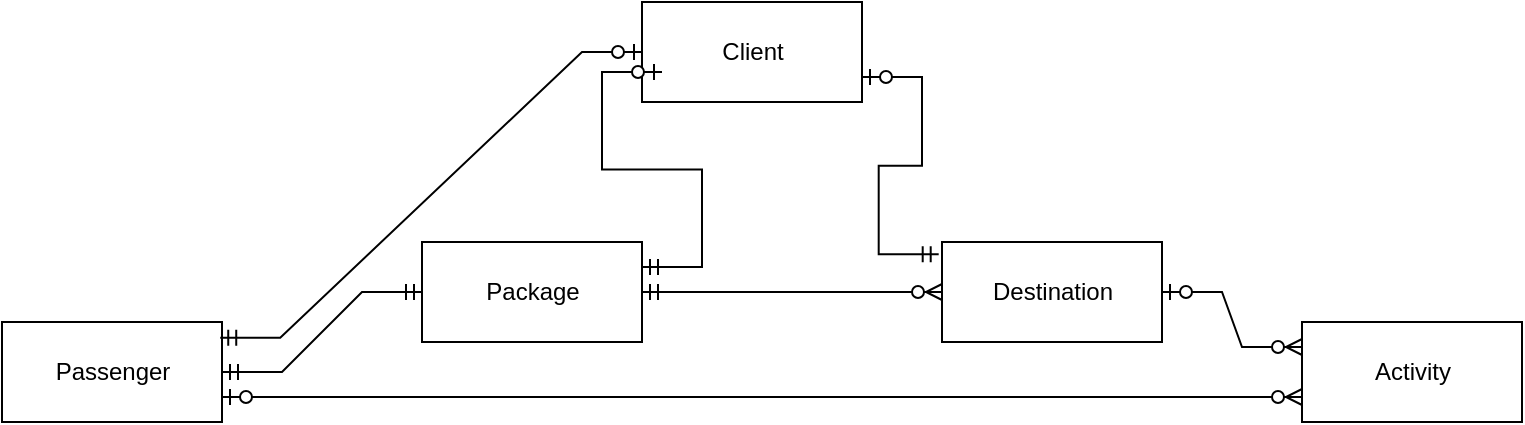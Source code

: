 <mxfile version="18.1.2" type="device"><diagram id="K3dHt6mSSariIXh9lZE5" name="Page-1"><mxGraphModel dx="850" dy="623" grid="1" gridSize="10" guides="1" tooltips="1" connect="1" arrows="1" fold="1" page="1" pageScale="1" pageWidth="827" pageHeight="1169" math="0" shadow="0"><root><mxCell id="0"/><mxCell id="1" parent="0"/><mxCell id="X5o40ByUP_WdtnJ8jgCh-11" value="Client" style="html=1;" vertex="1" parent="1"><mxGeometry x="380" y="230" width="110" height="50" as="geometry"/></mxCell><mxCell id="X5o40ByUP_WdtnJ8jgCh-12" value="Passenger" style="html=1;" vertex="1" parent="1"><mxGeometry x="60" y="390" width="110" height="50" as="geometry"/></mxCell><mxCell id="X5o40ByUP_WdtnJ8jgCh-13" value="Package" style="html=1;" vertex="1" parent="1"><mxGeometry x="270" y="350" width="110" height="50" as="geometry"/></mxCell><mxCell id="X5o40ByUP_WdtnJ8jgCh-14" value="Destination" style="html=1;" vertex="1" parent="1"><mxGeometry x="530" y="350" width="110" height="50" as="geometry"/></mxCell><mxCell id="X5o40ByUP_WdtnJ8jgCh-15" value="Activity" style="html=1;" vertex="1" parent="1"><mxGeometry x="710" y="390" width="110" height="50" as="geometry"/></mxCell><mxCell id="X5o40ByUP_WdtnJ8jgCh-25" value="" style="edgeStyle=entityRelationEdgeStyle;fontSize=12;html=1;endArrow=ERmandOne;startArrow=ERmandOne;rounded=0;exitX=1;exitY=0.5;exitDx=0;exitDy=0;entryX=0;entryY=0.5;entryDx=0;entryDy=0;" edge="1" parent="1" source="X5o40ByUP_WdtnJ8jgCh-12" target="X5o40ByUP_WdtnJ8jgCh-13"><mxGeometry width="100" height="100" relative="1" as="geometry"><mxPoint x="410" y="430" as="sourcePoint"/><mxPoint x="510" y="330" as="targetPoint"/></mxGeometry></mxCell><mxCell id="X5o40ByUP_WdtnJ8jgCh-26" value="" style="edgeStyle=entityRelationEdgeStyle;fontSize=12;html=1;endArrow=ERzeroToMany;startArrow=ERmandOne;rounded=0;exitX=1;exitY=0.5;exitDx=0;exitDy=0;entryX=0;entryY=0.5;entryDx=0;entryDy=0;" edge="1" parent="1" source="X5o40ByUP_WdtnJ8jgCh-13" target="X5o40ByUP_WdtnJ8jgCh-14"><mxGeometry width="100" height="100" relative="1" as="geometry"><mxPoint x="410" y="430" as="sourcePoint"/><mxPoint x="510" y="330" as="targetPoint"/></mxGeometry></mxCell><mxCell id="X5o40ByUP_WdtnJ8jgCh-27" value="" style="edgeStyle=entityRelationEdgeStyle;fontSize=12;html=1;endArrow=ERzeroToMany;startArrow=ERzeroToOne;rounded=0;exitX=1;exitY=0.5;exitDx=0;exitDy=0;entryX=0;entryY=0.25;entryDx=0;entryDy=0;" edge="1" parent="1" source="X5o40ByUP_WdtnJ8jgCh-14" target="X5o40ByUP_WdtnJ8jgCh-15"><mxGeometry width="100" height="100" relative="1" as="geometry"><mxPoint x="410" y="430" as="sourcePoint"/><mxPoint x="510" y="330" as="targetPoint"/></mxGeometry></mxCell><mxCell id="X5o40ByUP_WdtnJ8jgCh-28" value="" style="edgeStyle=entityRelationEdgeStyle;fontSize=12;html=1;endArrow=ERzeroToMany;startArrow=ERzeroToOne;rounded=0;exitX=1;exitY=0.75;exitDx=0;exitDy=0;entryX=0;entryY=0.75;entryDx=0;entryDy=0;" edge="1" parent="1" source="X5o40ByUP_WdtnJ8jgCh-12" target="X5o40ByUP_WdtnJ8jgCh-15"><mxGeometry width="100" height="100" relative="1" as="geometry"><mxPoint x="410" y="600" as="sourcePoint"/><mxPoint x="620" y="430" as="targetPoint"/></mxGeometry></mxCell><mxCell id="X5o40ByUP_WdtnJ8jgCh-29" value="" style="edgeStyle=entityRelationEdgeStyle;fontSize=12;html=1;endArrow=ERzeroToOne;startArrow=ERmandOne;rounded=0;entryX=0;entryY=0.5;entryDx=0;entryDy=0;exitX=0.992;exitY=0.157;exitDx=0;exitDy=0;exitPerimeter=0;" edge="1" parent="1" source="X5o40ByUP_WdtnJ8jgCh-12" target="X5o40ByUP_WdtnJ8jgCh-11"><mxGeometry width="100" height="100" relative="1" as="geometry"><mxPoint x="410" y="430" as="sourcePoint"/><mxPoint x="510" y="330" as="targetPoint"/></mxGeometry></mxCell><mxCell id="X5o40ByUP_WdtnJ8jgCh-30" value="" style="edgeStyle=entityRelationEdgeStyle;fontSize=12;html=1;endArrow=ERzeroToOne;startArrow=ERmandOne;rounded=0;entryX=0;entryY=0.5;entryDx=0;entryDy=0;exitX=1;exitY=0.25;exitDx=0;exitDy=0;" edge="1" parent="1" source="X5o40ByUP_WdtnJ8jgCh-13"><mxGeometry width="100" height="100" relative="1" as="geometry"><mxPoint x="179.12" y="407.85" as="sourcePoint"/><mxPoint x="390" y="265" as="targetPoint"/></mxGeometry></mxCell><mxCell id="X5o40ByUP_WdtnJ8jgCh-31" value="" style="edgeStyle=entityRelationEdgeStyle;fontSize=12;html=1;endArrow=ERzeroToOne;startArrow=ERmandOne;rounded=0;entryX=1;entryY=0.75;entryDx=0;entryDy=0;exitX=-0.015;exitY=0.123;exitDx=0;exitDy=0;exitPerimeter=0;" edge="1" parent="1" source="X5o40ByUP_WdtnJ8jgCh-14" target="X5o40ByUP_WdtnJ8jgCh-11"><mxGeometry width="100" height="100" relative="1" as="geometry"><mxPoint x="590" y="360" as="sourcePoint"/><mxPoint x="400" y="275" as="targetPoint"/></mxGeometry></mxCell></root></mxGraphModel></diagram></mxfile>